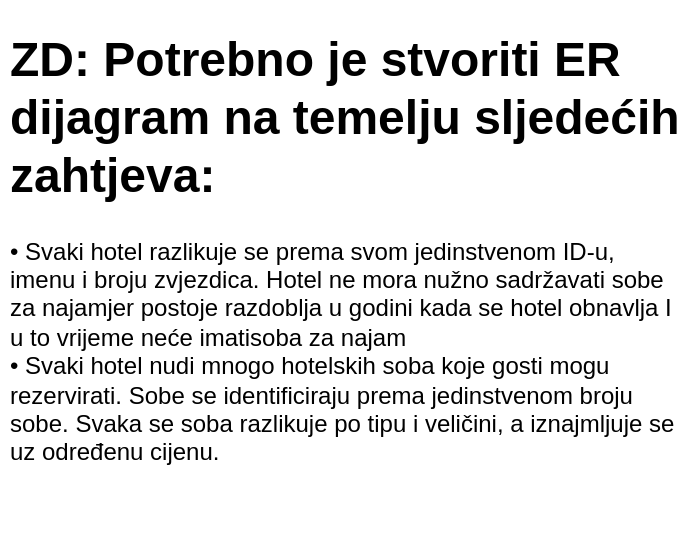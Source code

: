 <mxfile version="22.0.6" type="github">
  <diagram id="R2lEEEUBdFMjLlhIrx00" name="Page-1">
    <mxGraphModel dx="794" dy="380" grid="1" gridSize="10" guides="1" tooltips="1" connect="1" arrows="1" fold="1" page="1" pageScale="1" pageWidth="850" pageHeight="1100" math="0" shadow="0" extFonts="Permanent Marker^https://fonts.googleapis.com/css?family=Permanent+Marker">
      <root>
        <mxCell id="0" />
        <mxCell id="1" parent="0" />
        <mxCell id="-5gIi5-jdgIaM7IlwLas-1" value="&lt;h1&gt;ZD: Potrebno je stvoriti ER dijagram na temelju sljedećih zahtjeva:&lt;br&gt;&lt;/h1&gt;&lt;p&gt;• Svaki hotel razlikuje se prema svom jedinstvenom ID-u, imenu i broju zvjezdica. Hotel ne mora nužno sadržavati sobe za najamjer postoje razdoblja u godini kada se hotel obnavlja I u to vrijeme neće imatisoba za najam&lt;br&gt;• Svaki hotel nudi mnogo hotelskih soba koje gosti mogu rezervirati. Sobe se identificiraju prema jedinstvenom broju sobe. Svaka se soba razlikuje po tipu i veličini, a iznajmljuje se uz određenu cijenu.&lt;br&gt;&lt;br&gt;&lt;/p&gt;" style="text;html=1;strokeColor=none;fillColor=none;spacing=5;spacingTop=-20;whiteSpace=wrap;overflow=hidden;rounded=0;" vertex="1" parent="1">
          <mxGeometry x="80" y="340" width="345" height="260" as="geometry" />
        </mxCell>
      </root>
    </mxGraphModel>
  </diagram>
</mxfile>
